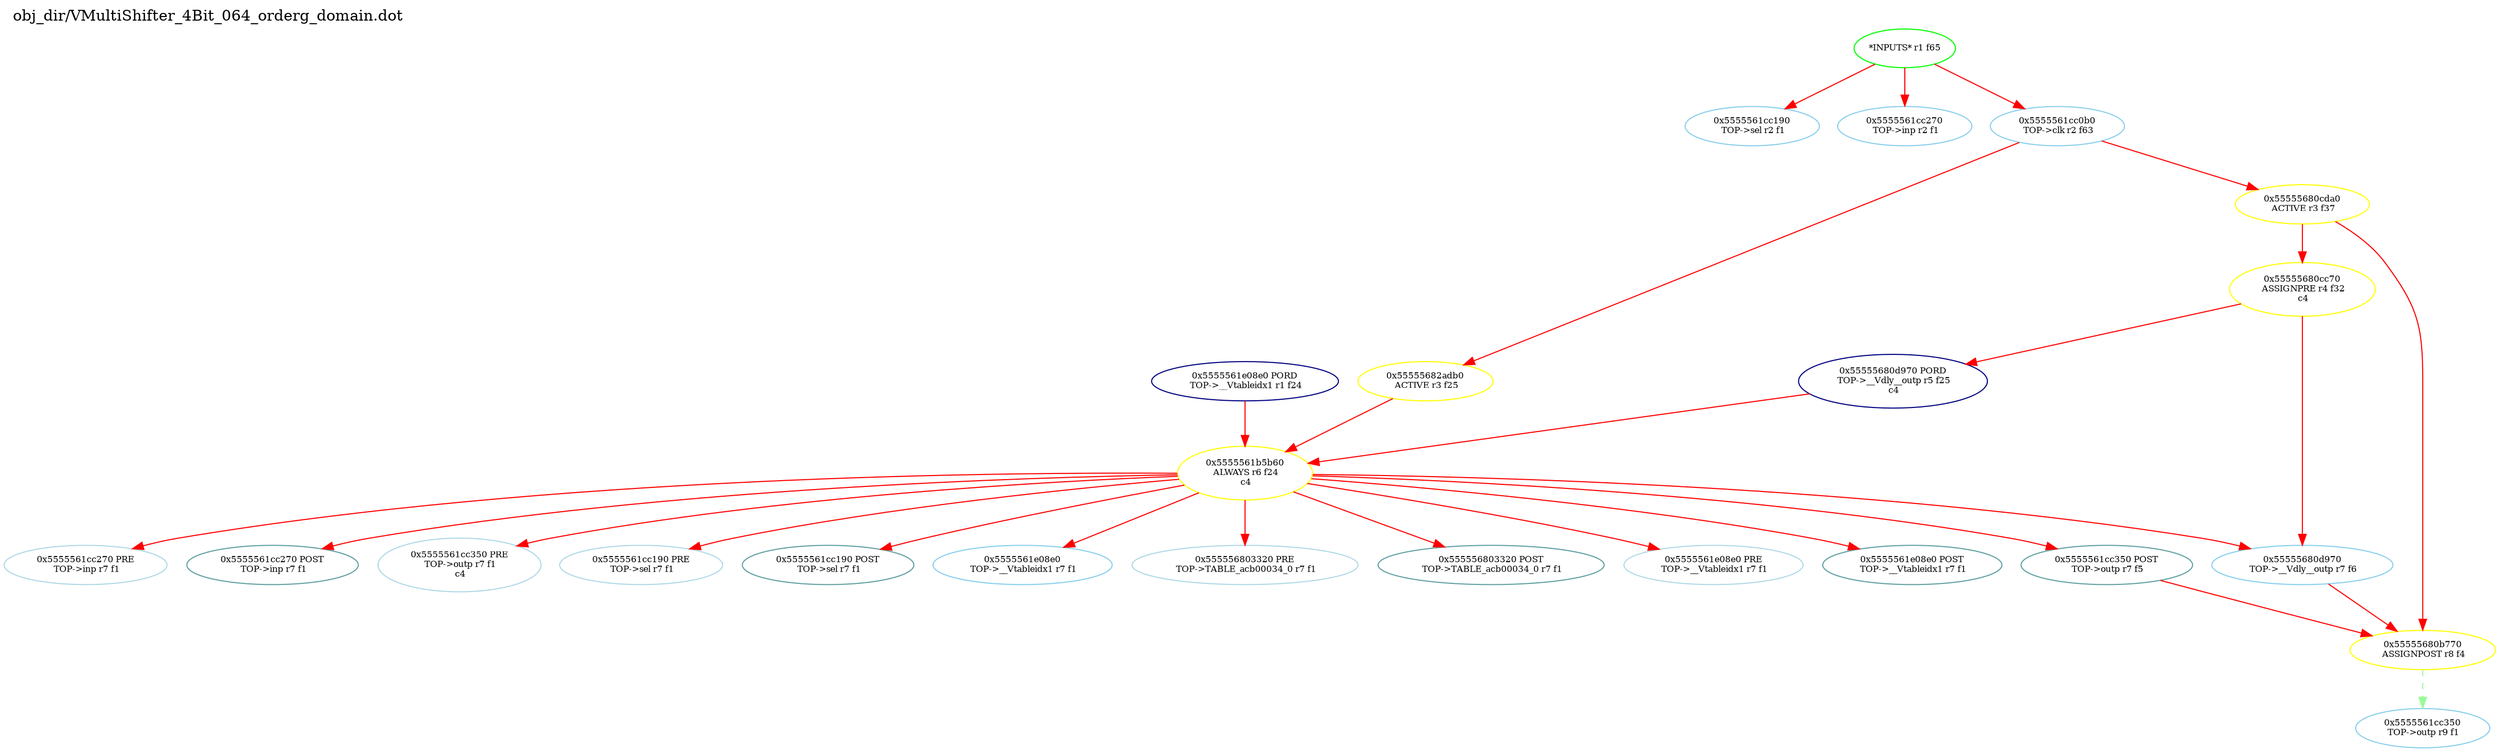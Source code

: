 digraph v3graph {
	graph	[label="obj_dir/VMultiShifter_4Bit_064_orderg_domain.dot",
		 labelloc=t, labeljust=l,
		 //size="7.5,10",
		 rankdir=TB];
	n0x5555561cbef0_0	[fontsize=8 label="0x5555561e08e0 PORD\n TOP->__Vtableidx1 r1 f24", color=NavyBlue];
	n1	[fontsize=8 label="*INPUTS* r1 f65", color=green];
	n0x5555561cbef0_2	[fontsize=8 label="0x5555561cc190\n TOP->sel r2 f1", color=skyblue];
	n0x5555561cbef0_3	[fontsize=8 label="0x5555561cc270\n TOP->inp r2 f1", color=skyblue];
	n0x5555561cbef0_4	[fontsize=8 label="0x5555561cc0b0\n TOP->clk r2 f63", color=skyblue];
	n0x5555561cbef0_5	[fontsize=8 label="0x55555682adb0\n ACTIVE r3 f25", color=yellow];
	n0x5555561cbef0_6	[fontsize=8 label="0x55555680cda0\n ACTIVE r3 f37", color=yellow];
	n0x5555561cbef0_7	[fontsize=8 label="0x55555680cc70\n ASSIGNPRE r4 f32\n c4", color=yellow];
	n0x5555561cbef0_8	[fontsize=8 label="0x55555680d970 PORD\n TOP->__Vdly__outp r5 f25\n c4", color=NavyBlue];
	n0x5555561cbef0_9	[fontsize=8 label="0x5555561b5b60\n ALWAYS r6 f24\n c4", color=yellow];
	n0x5555561cbef0_10	[fontsize=8 label="0x5555561cc270 PRE\n TOP->inp r7 f1", color=lightblue];
	n0x5555561cbef0_11	[fontsize=8 label="0x5555561cc270 POST\n TOP->inp r7 f1", color=CadetBlue];
	n0x5555561cbef0_12	[fontsize=8 label="0x5555561cc350 PRE\n TOP->outp r7 f1\n c4", color=lightblue];
	n0x5555561cbef0_13	[fontsize=8 label="0x5555561cc190 PRE\n TOP->sel r7 f1", color=lightblue];
	n0x5555561cbef0_14	[fontsize=8 label="0x5555561cc190 POST\n TOP->sel r7 f1", color=CadetBlue];
	n0x5555561cbef0_15	[fontsize=8 label="0x5555561e08e0\n TOP->__Vtableidx1 r7 f1", color=skyblue];
	n0x5555561cbef0_16	[fontsize=8 label="0x555556803320 PRE\n TOP->TABLE_acb00034_0 r7 f1", color=lightblue];
	n0x5555561cbef0_17	[fontsize=8 label="0x555556803320 POST\n TOP->TABLE_acb00034_0 r7 f1", color=CadetBlue];
	n0x5555561cbef0_18	[fontsize=8 label="0x5555561e08e0 PRE\n TOP->__Vtableidx1 r7 f1", color=lightblue];
	n0x5555561cbef0_19	[fontsize=8 label="0x5555561e08e0 POST\n TOP->__Vtableidx1 r7 f1", color=CadetBlue];
	n0x5555561cbef0_20	[fontsize=8 label="0x5555561cc350 POST\n TOP->outp r7 f5", color=CadetBlue];
	n0x5555561cbef0_21	[fontsize=8 label="0x55555680d970\n TOP->__Vdly__outp r7 f6", color=skyblue];
	n0x5555561cbef0_22	[fontsize=8 label="0x55555680b770\n ASSIGNPOST r8 f4", color=yellow];
	n0x5555561cbef0_23	[fontsize=8 label="0x5555561cc350\n TOP->outp r9 f1", color=skyblue];
	n0x5555561cbef0_0 -> n0x5555561cbef0_9 [fontsize=8 label="" weight=32 color=red];
	n1 -> n0x5555561cbef0_2 [fontsize=8 label="" weight=1 color=red];
	n1 -> n0x5555561cbef0_3 [fontsize=8 label="" weight=1 color=red];
	n1 -> n0x5555561cbef0_4 [fontsize=8 label="" weight=1 color=red];
	n0x5555561cbef0_4 -> n0x5555561cbef0_5 [fontsize=8 label="" weight=8 color=red];
	n0x5555561cbef0_4 -> n0x5555561cbef0_6 [fontsize=8 label="" weight=8 color=red];
	n0x5555561cbef0_5 -> n0x5555561cbef0_9 [fontsize=8 label="" weight=32 color=red];
	n0x5555561cbef0_6 -> n0x5555561cbef0_7 [fontsize=8 label="" weight=32 color=red];
	n0x5555561cbef0_6 -> n0x5555561cbef0_22 [fontsize=8 label="" weight=32 color=red];
	n0x5555561cbef0_7 -> n0x5555561cbef0_8 [fontsize=8 label="" weight=32 color=red];
	n0x5555561cbef0_7 -> n0x5555561cbef0_21 [fontsize=8 label="" weight=32 color=red];
	n0x5555561cbef0_8 -> n0x5555561cbef0_9 [fontsize=8 label="" weight=32 color=red];
	n0x5555561cbef0_9 -> n0x5555561cbef0_10 [fontsize=8 label="" weight=32 color=red];
	n0x5555561cbef0_9 -> n0x5555561cbef0_11 [fontsize=8 label="" weight=2 color=red];
	n0x5555561cbef0_9 -> n0x5555561cbef0_12 [fontsize=8 label="" weight=32 color=red];
	n0x5555561cbef0_9 -> n0x5555561cbef0_13 [fontsize=8 label="" weight=32 color=red];
	n0x5555561cbef0_9 -> n0x5555561cbef0_14 [fontsize=8 label="" weight=2 color=red];
	n0x5555561cbef0_9 -> n0x5555561cbef0_15 [fontsize=8 label="" weight=32 color=red];
	n0x5555561cbef0_9 -> n0x5555561cbef0_16 [fontsize=8 label="" weight=32 color=red];
	n0x5555561cbef0_9 -> n0x5555561cbef0_17 [fontsize=8 label="" weight=2 color=red];
	n0x5555561cbef0_9 -> n0x5555561cbef0_18 [fontsize=8 label="" weight=32 color=red];
	n0x5555561cbef0_9 -> n0x5555561cbef0_19 [fontsize=8 label="" weight=2 color=red];
	n0x5555561cbef0_9 -> n0x5555561cbef0_20 [fontsize=8 label="" weight=2 color=red];
	n0x5555561cbef0_9 -> n0x5555561cbef0_21 [fontsize=8 label="" weight=32 color=red];
	n0x5555561cbef0_20 -> n0x5555561cbef0_22 [fontsize=8 label="" weight=2 color=red];
	n0x5555561cbef0_21 -> n0x5555561cbef0_22 [fontsize=8 label="" weight=8 color=red];
	n0x5555561cbef0_22 -> n0x5555561cbef0_23 [fontsize=8 label="" weight=1 color=PaleGreen style=dashed];
}
